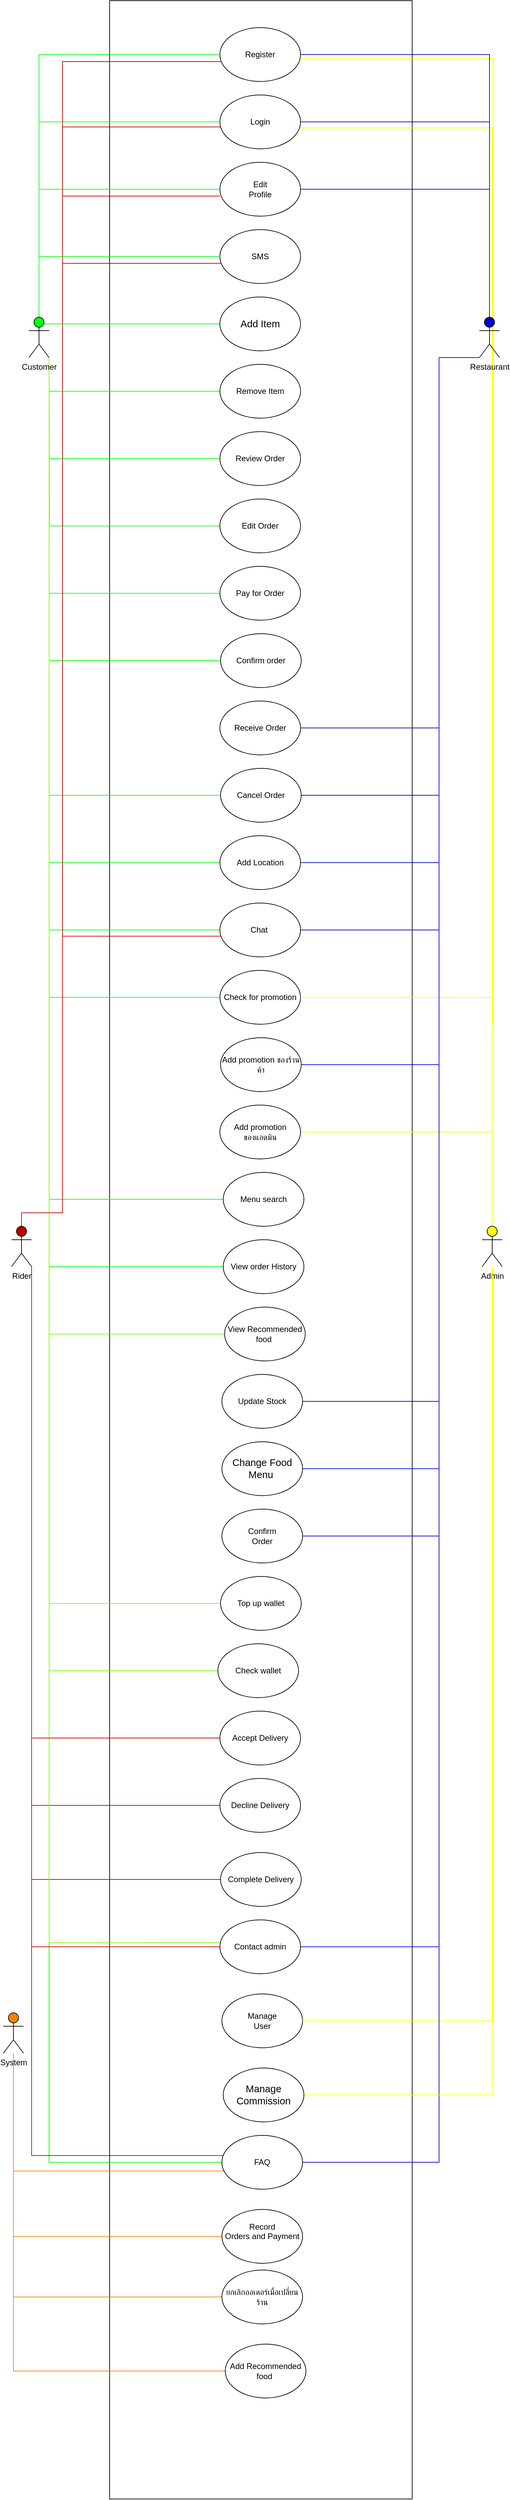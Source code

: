 <mxfile version="20.0.3" type="device"><diagram id="tJGun_K9cysOeGvgoUPV" name="Page-1"><mxGraphModel dx="868" dy="1651" grid="1" gridSize="10" guides="1" tooltips="1" connect="1" arrows="1" fold="1" page="1" pageScale="1" pageWidth="827" pageHeight="1169" math="0" shadow="0"><root><mxCell id="0"/><mxCell id="1" parent="0"/><mxCell id="fwKXvZx8PrVISNvGO5BB-1" value="" style="rounded=0;whiteSpace=wrap;html=1;" parent="1" vertex="1"><mxGeometry x="200" y="-1140" width="450" height="3710" as="geometry"/></mxCell><mxCell id="fwKXvZx8PrVISNvGO5BB-2" value="Register" style="ellipse;whiteSpace=wrap;html=1;" parent="1" vertex="1"><mxGeometry x="364" y="-1100" width="120" height="80" as="geometry"/></mxCell><mxCell id="fwKXvZx8PrVISNvGO5BB-48" style="edgeStyle=orthogonalEdgeStyle;rounded=0;orthogonalLoop=1;jettySize=auto;html=1;exitX=1;exitY=0.5;exitDx=0;exitDy=0;endArrow=none;endFill=0;entryX=0.5;entryY=0;entryDx=0;entryDy=0;entryPerimeter=0;strokeColor=#0000CC;" parent="1" source="fwKXvZx8PrVISNvGO5BB-3" target="fwKXvZx8PrVISNvGO5BB-29" edge="1"><mxGeometry relative="1" as="geometry"><mxPoint x="760" y="-960" as="targetPoint"/></mxGeometry></mxCell><mxCell id="fwKXvZx8PrVISNvGO5BB-3" value="Login" style="ellipse;whiteSpace=wrap;html=1;" parent="1" vertex="1"><mxGeometry x="364" y="-1000" width="120" height="80" as="geometry"/></mxCell><mxCell id="fwKXvZx8PrVISNvGO5BB-49" style="edgeStyle=orthogonalEdgeStyle;rounded=0;orthogonalLoop=1;jettySize=auto;html=1;exitX=1;exitY=0.5;exitDx=0;exitDy=0;entryX=0.5;entryY=0;entryDx=0;entryDy=0;entryPerimeter=0;endArrow=none;endFill=0;strokeColor=#0000CC;" parent="1" source="fwKXvZx8PrVISNvGO5BB-4" target="fwKXvZx8PrVISNvGO5BB-29" edge="1"><mxGeometry relative="1" as="geometry"/></mxCell><mxCell id="fwKXvZx8PrVISNvGO5BB-4" value="&lt;span&gt;Edit&lt;br&gt;Profile&lt;/span&gt;&lt;span lang=&quot;TH&quot;&gt;&lt;/span&gt;" style="ellipse;whiteSpace=wrap;html=1;" parent="1" vertex="1"><mxGeometry x="364" y="-900" width="120" height="80" as="geometry"/></mxCell><mxCell id="fwKXvZx8PrVISNvGO5BB-6" value="SMS" style="ellipse;whiteSpace=wrap;html=1;" parent="1" vertex="1"><mxGeometry x="364" y="-800" width="120" height="80" as="geometry"/></mxCell><mxCell id="fwKXvZx8PrVISNvGO5BB-35" style="edgeStyle=orthogonalEdgeStyle;rounded=0;orthogonalLoop=1;jettySize=auto;html=1;exitX=0;exitY=0.5;exitDx=0;exitDy=0;entryX=0.5;entryY=0;entryDx=0;entryDy=0;entryPerimeter=0;endArrow=none;endFill=0;strokeColor=#08FF18;" parent="1" source="fwKXvZx8PrVISNvGO5BB-7" target="fwKXvZx8PrVISNvGO5BB-26" edge="1"><mxGeometry relative="1" as="geometry"><Array as="points"><mxPoint x="95" y="-660"/></Array></mxGeometry></mxCell><mxCell id="fwKXvZx8PrVISNvGO5BB-7" value="&lt;span style=&quot;font-size:11.0pt;mso-bidi-font-size:14.0pt;&lt;br/&gt;line-height:107%;font-family:&amp;quot;Calibri&amp;quot;,sans-serif;mso-ascii-theme-font:minor-latin;&lt;br/&gt;mso-fareast-font-family:Calibri;mso-fareast-theme-font:minor-latin;mso-hansi-theme-font:&lt;br/&gt;minor-latin;mso-bidi-font-family:&amp;quot;Cordia New&amp;quot;;mso-bidi-theme-font:minor-bidi;&lt;br/&gt;mso-ansi-language:EN-US;mso-fareast-language:EN-US;mso-bidi-language:TH&quot;&gt;Add Item&lt;/span&gt;" style="ellipse;whiteSpace=wrap;html=1;" parent="1" vertex="1"><mxGeometry x="364" y="-700" width="120" height="80" as="geometry"/></mxCell><mxCell id="fwKXvZx8PrVISNvGO5BB-36" style="edgeStyle=orthogonalEdgeStyle;rounded=0;orthogonalLoop=1;jettySize=auto;html=1;exitX=0;exitY=0.5;exitDx=0;exitDy=0;entryX=1;entryY=1;entryDx=0;entryDy=0;entryPerimeter=0;endArrow=none;endFill=0;strokeColor=#08FF18;" parent="1" source="fwKXvZx8PrVISNvGO5BB-8" target="fwKXvZx8PrVISNvGO5BB-26" edge="1"><mxGeometry relative="1" as="geometry"><Array as="points"><mxPoint x="110" y="-560"/></Array></mxGeometry></mxCell><mxCell id="fwKXvZx8PrVISNvGO5BB-8" value="Remove Item" style="ellipse;whiteSpace=wrap;html=1;" parent="1" vertex="1"><mxGeometry x="364" y="-600" width="120" height="80" as="geometry"/></mxCell><mxCell id="fwKXvZx8PrVISNvGO5BB-37" style="edgeStyle=orthogonalEdgeStyle;rounded=0;orthogonalLoop=1;jettySize=auto;html=1;exitX=0;exitY=0.5;exitDx=0;exitDy=0;entryX=1;entryY=1;entryDx=0;entryDy=0;entryPerimeter=0;endArrow=none;endFill=0;strokeColor=#08FF18;" parent="1" source="fwKXvZx8PrVISNvGO5BB-9" target="fwKXvZx8PrVISNvGO5BB-26" edge="1"><mxGeometry relative="1" as="geometry"/></mxCell><mxCell id="fwKXvZx8PrVISNvGO5BB-9" value="Review Order" style="ellipse;whiteSpace=wrap;html=1;" parent="1" vertex="1"><mxGeometry x="364" y="-500" width="120" height="80" as="geometry"/></mxCell><mxCell id="fwKXvZx8PrVISNvGO5BB-38" style="edgeStyle=orthogonalEdgeStyle;rounded=0;orthogonalLoop=1;jettySize=auto;html=1;exitX=0;exitY=0.5;exitDx=0;exitDy=0;endArrow=none;endFill=0;strokeColor=#08FF18;" parent="1" source="fwKXvZx8PrVISNvGO5BB-10" edge="1"><mxGeometry relative="1" as="geometry"><mxPoint x="110" y="-610" as="targetPoint"/></mxGeometry></mxCell><mxCell id="fwKXvZx8PrVISNvGO5BB-10" value="Edit Order" style="ellipse;whiteSpace=wrap;html=1;" parent="1" vertex="1"><mxGeometry x="364" y="-400" width="120" height="80" as="geometry"/></mxCell><mxCell id="fwKXvZx8PrVISNvGO5BB-39" style="edgeStyle=orthogonalEdgeStyle;rounded=0;orthogonalLoop=1;jettySize=auto;html=1;exitX=0;exitY=0.5;exitDx=0;exitDy=0;entryX=1;entryY=1;entryDx=0;entryDy=0;entryPerimeter=0;endArrow=none;endFill=0;strokeColor=#08FF18;" parent="1" source="fwKXvZx8PrVISNvGO5BB-11" target="fwKXvZx8PrVISNvGO5BB-26" edge="1"><mxGeometry relative="1" as="geometry"/></mxCell><mxCell id="fwKXvZx8PrVISNvGO5BB-11" value="&lt;span&gt;Pay for Order&lt;/span&gt;" style="ellipse;whiteSpace=wrap;html=1;" parent="1" vertex="1"><mxGeometry x="364" y="-300" width="120" height="80" as="geometry"/></mxCell><mxCell id="fwKXvZx8PrVISNvGO5BB-12" value="Receive Order" style="ellipse;whiteSpace=wrap;html=1;" parent="1" vertex="1"><mxGeometry x="364" y="-100" width="120" height="80" as="geometry"/></mxCell><mxCell id="fwKXvZx8PrVISNvGO5BB-45" style="edgeStyle=orthogonalEdgeStyle;rounded=0;orthogonalLoop=1;jettySize=auto;html=1;exitX=0;exitY=0.5;exitDx=0;exitDy=0;endArrow=none;endFill=0;entryX=1;entryY=1;entryDx=0;entryDy=0;entryPerimeter=0;strokeColor=#08FF18;" parent="1" source="fwKXvZx8PrVISNvGO5BB-13" target="fwKXvZx8PrVISNvGO5BB-26" edge="1"><mxGeometry relative="1" as="geometry"/></mxCell><mxCell id="fwKXvZx8PrVISNvGO5BB-52" style="edgeStyle=orthogonalEdgeStyle;rounded=0;orthogonalLoop=1;jettySize=auto;html=1;exitX=1;exitY=0.5;exitDx=0;exitDy=0;entryX=0;entryY=1;entryDx=0;entryDy=0;entryPerimeter=0;endArrow=none;endFill=0;strokeColor=#0000CC;" parent="1" source="fwKXvZx8PrVISNvGO5BB-13" target="fwKXvZx8PrVISNvGO5BB-29" edge="1"><mxGeometry relative="1" as="geometry"><Array as="points"><mxPoint x="690" y="40"/><mxPoint x="690" y="-610"/></Array></mxGeometry></mxCell><mxCell id="fwKXvZx8PrVISNvGO5BB-13" value="Cancel Order" style="ellipse;whiteSpace=wrap;html=1;" parent="1" vertex="1"><mxGeometry x="365" width="120" height="80" as="geometry"/></mxCell><mxCell id="fwKXvZx8PrVISNvGO5BB-40" style="edgeStyle=orthogonalEdgeStyle;rounded=0;orthogonalLoop=1;jettySize=auto;html=1;exitX=0;exitY=0.5;exitDx=0;exitDy=0;entryX=1;entryY=1;entryDx=0;entryDy=0;entryPerimeter=0;endArrow=none;endFill=0;strokeColor=#08FF18;" parent="1" source="fwKXvZx8PrVISNvGO5BB-14" target="fwKXvZx8PrVISNvGO5BB-26" edge="1"><mxGeometry relative="1" as="geometry"/></mxCell><mxCell id="fwKXvZx8PrVISNvGO5BB-54" style="edgeStyle=orthogonalEdgeStyle;rounded=0;orthogonalLoop=1;jettySize=auto;html=1;exitX=1;exitY=0.5;exitDx=0;exitDy=0;entryX=0;entryY=1;entryDx=0;entryDy=0;entryPerimeter=0;endArrow=none;endFill=0;strokeColor=#0000CC;" parent="1" source="fwKXvZx8PrVISNvGO5BB-14" target="fwKXvZx8PrVISNvGO5BB-29" edge="1"><mxGeometry relative="1" as="geometry"><Array as="points"><mxPoint x="690" y="140"/><mxPoint x="690" y="-610"/></Array></mxGeometry></mxCell><mxCell id="fwKXvZx8PrVISNvGO5BB-14" value="Add Location" style="ellipse;whiteSpace=wrap;html=1;" parent="1" vertex="1"><mxGeometry x="364" y="100" width="120" height="80" as="geometry"/></mxCell><mxCell id="fwKXvZx8PrVISNvGO5BB-42" style="edgeStyle=orthogonalEdgeStyle;rounded=0;orthogonalLoop=1;jettySize=auto;html=1;exitX=0;exitY=0.5;exitDx=0;exitDy=0;entryX=1;entryY=1;entryDx=0;entryDy=0;entryPerimeter=0;endArrow=none;endFill=0;strokeColor=#08FF18;" parent="1" source="fwKXvZx8PrVISNvGO5BB-15" target="fwKXvZx8PrVISNvGO5BB-26" edge="1"><mxGeometry relative="1" as="geometry"/></mxCell><mxCell id="fwKXvZx8PrVISNvGO5BB-55" style="edgeStyle=orthogonalEdgeStyle;rounded=0;orthogonalLoop=1;jettySize=auto;html=1;exitX=1;exitY=0.5;exitDx=0;exitDy=0;entryX=0;entryY=1;entryDx=0;entryDy=0;entryPerimeter=0;endArrow=none;endFill=0;strokeColor=#0000CC;" parent="1" source="fwKXvZx8PrVISNvGO5BB-15" target="fwKXvZx8PrVISNvGO5BB-29" edge="1"><mxGeometry relative="1" as="geometry"><Array as="points"><mxPoint x="690" y="240"/><mxPoint x="690" y="-610"/></Array></mxGeometry></mxCell><mxCell id="fwKXvZx8PrVISNvGO5BB-15" value="Chat&amp;nbsp;" style="ellipse;whiteSpace=wrap;html=1;" parent="1" vertex="1"><mxGeometry x="364" y="200" width="120" height="80" as="geometry"/></mxCell><mxCell id="fwKXvZx8PrVISNvGO5BB-44" style="edgeStyle=orthogonalEdgeStyle;rounded=0;orthogonalLoop=1;jettySize=auto;html=1;exitX=0;exitY=0.5;exitDx=0;exitDy=0;entryX=1;entryY=1;entryDx=0;entryDy=0;entryPerimeter=0;endArrow=none;endFill=0;strokeColor=#08FF18;" parent="1" source="fwKXvZx8PrVISNvGO5BB-16" target="fwKXvZx8PrVISNvGO5BB-26" edge="1"><mxGeometry relative="1" as="geometry"/></mxCell><mxCell id="fwKXvZx8PrVISNvGO5BB-16" value="Check for promotion" style="ellipse;whiteSpace=wrap;html=1;" parent="1" vertex="1"><mxGeometry x="364" y="300" width="120" height="80" as="geometry"/></mxCell><mxCell id="fwKXvZx8PrVISNvGO5BB-17" value="Update Stock" style="ellipse;whiteSpace=wrap;html=1;" parent="1" vertex="1"><mxGeometry x="367" y="900" width="120" height="80" as="geometry"/></mxCell><mxCell id="fwKXvZx8PrVISNvGO5BB-18" value="&lt;span style=&quot;font-size:11.0pt;mso-bidi-font-size:14.0pt;&lt;br/&gt;line-height:107%;font-family:&amp;quot;Calibri&amp;quot;,sans-serif;mso-ascii-theme-font:minor-latin;&lt;br/&gt;mso-fareast-font-family:Calibri;mso-fareast-theme-font:minor-latin;mso-hansi-theme-font:&lt;br/&gt;minor-latin;mso-bidi-font-family:&amp;quot;Cordia New&amp;quot;;mso-bidi-theme-font:minor-bidi;&lt;br/&gt;mso-ansi-language:EN-US;mso-fareast-language:EN-US;mso-bidi-language:TH&quot;&gt;Change Food Menu&amp;nbsp;&lt;/span&gt;" style="ellipse;whiteSpace=wrap;html=1;" parent="1" vertex="1"><mxGeometry x="367" y="1000" width="120" height="80" as="geometry"/></mxCell><mxCell id="fwKXvZx8PrVISNvGO5BB-51" style="edgeStyle=orthogonalEdgeStyle;rounded=0;orthogonalLoop=1;jettySize=auto;html=1;exitX=1;exitY=0.5;exitDx=0;exitDy=0;endArrow=none;endFill=0;strokeColor=#0000CC;entryX=0;entryY=1;entryDx=0;entryDy=0;entryPerimeter=0;" parent="1" source="fwKXvZx8PrVISNvGO5BB-19" target="fwKXvZx8PrVISNvGO5BB-29" edge="1"><mxGeometry relative="1" as="geometry"><mxPoint x="740" y="500" as="targetPoint"/><Array as="points"><mxPoint x="690" y="1140"/><mxPoint x="690" y="-610"/></Array></mxGeometry></mxCell><mxCell id="fwKXvZx8PrVISNvGO5BB-19" value="&lt;span&gt;Confirm&lt;br&gt;Order&lt;/span&gt;" style="ellipse;whiteSpace=wrap;html=1;" parent="1" vertex="1"><mxGeometry x="367" y="1100" width="120" height="80" as="geometry"/></mxCell><mxCell id="fwKXvZx8PrVISNvGO5BB-21" value="&lt;span&gt;&lt;br&gt;&lt;br&gt;&lt;br&gt;Accept Delivery&lt;br&gt;&lt;br&gt;&lt;br&gt;&lt;br&gt;&lt;/span&gt;" style="ellipse;whiteSpace=wrap;html=1;" parent="1" vertex="1"><mxGeometry x="364" y="1400" width="120" height="80" as="geometry"/></mxCell><mxCell id="fwKXvZx8PrVISNvGO5BB-63" style="edgeStyle=orthogonalEdgeStyle;rounded=0;orthogonalLoop=1;jettySize=auto;html=1;exitX=0;exitY=0.5;exitDx=0;exitDy=0;entryX=1;entryY=1;entryDx=0;entryDy=0;entryPerimeter=0;endArrow=none;endFill=0;strokeColor=#B80000;" parent="1" source="fwKXvZx8PrVISNvGO5BB-22" target="fwKXvZx8PrVISNvGO5BB-27" edge="1"><mxGeometry relative="1" as="geometry"/></mxCell><mxCell id="fwKXvZx8PrVISNvGO5BB-22" value="&lt;span&gt;&lt;br&gt;&lt;br&gt;&lt;br&gt;Decline Delivery&lt;br&gt;&lt;br&gt;&lt;br&gt;&lt;br&gt;&lt;/span&gt;" style="ellipse;whiteSpace=wrap;html=1;" parent="1" vertex="1"><mxGeometry x="364" y="1500" width="120" height="80" as="geometry"/></mxCell><mxCell id="fwKXvZx8PrVISNvGO5BB-64" style="edgeStyle=orthogonalEdgeStyle;rounded=0;orthogonalLoop=1;jettySize=auto;html=1;exitX=0;exitY=0.5;exitDx=0;exitDy=0;endArrow=none;endFill=0;strokeColor=#B80000;" parent="1" source="fwKXvZx8PrVISNvGO5BB-23" edge="1"><mxGeometry relative="1" as="geometry"><mxPoint x="84" y="770" as="targetPoint"/><Array as="points"><mxPoint x="84" y="1440"/><mxPoint x="84" y="740"/></Array></mxGeometry></mxCell><mxCell id="fwKXvZx8PrVISNvGO5BB-23" value="&lt;p class=&quot;MsoNormal&quot;&gt;Complete Delivery&lt;/p&gt;" style="ellipse;whiteSpace=wrap;html=1;" parent="1" vertex="1"><mxGeometry x="365" y="1610" width="120" height="80" as="geometry"/></mxCell><mxCell id="fwKXvZx8PrVISNvGO5BB-24" value="&lt;span&gt;Manage&lt;br&gt;&lt;/span&gt;&lt;span&gt;User&lt;br&gt;&lt;/span&gt;" style="ellipse;whiteSpace=wrap;html=1;" parent="1" vertex="1"><mxGeometry x="367" y="1820" width="120" height="80" as="geometry"/></mxCell><mxCell id="fwKXvZx8PrVISNvGO5BB-30" style="edgeStyle=orthogonalEdgeStyle;rounded=0;orthogonalLoop=1;jettySize=auto;html=1;exitX=0.5;exitY=0;exitDx=0;exitDy=0;exitPerimeter=0;entryX=0;entryY=0.5;entryDx=0;entryDy=0;endArrow=none;endFill=0;strokeColor=#08FF18;" parent="1" source="fwKXvZx8PrVISNvGO5BB-26" target="fwKXvZx8PrVISNvGO5BB-2" edge="1"><mxGeometry relative="1" as="geometry"/></mxCell><mxCell id="fwKXvZx8PrVISNvGO5BB-31" style="edgeStyle=orthogonalEdgeStyle;rounded=0;orthogonalLoop=1;jettySize=auto;html=1;exitX=0.5;exitY=0;exitDx=0;exitDy=0;exitPerimeter=0;entryX=0;entryY=0.5;entryDx=0;entryDy=0;endArrow=none;endFill=0;strokeColor=#08FF18;" parent="1" source="fwKXvZx8PrVISNvGO5BB-26" target="fwKXvZx8PrVISNvGO5BB-3" edge="1"><mxGeometry relative="1" as="geometry"/></mxCell><mxCell id="fwKXvZx8PrVISNvGO5BB-32" style="edgeStyle=orthogonalEdgeStyle;rounded=0;orthogonalLoop=1;jettySize=auto;html=1;exitX=0.5;exitY=0;exitDx=0;exitDy=0;exitPerimeter=0;entryX=0;entryY=0.5;entryDx=0;entryDy=0;endArrow=none;endFill=0;strokeColor=#08FF18;" parent="1" source="fwKXvZx8PrVISNvGO5BB-26" target="fwKXvZx8PrVISNvGO5BB-4" edge="1"><mxGeometry relative="1" as="geometry"/></mxCell><mxCell id="fwKXvZx8PrVISNvGO5BB-33" style="edgeStyle=orthogonalEdgeStyle;rounded=0;orthogonalLoop=1;jettySize=auto;html=1;exitX=0.5;exitY=0;exitDx=0;exitDy=0;exitPerimeter=0;entryX=0;entryY=0.5;entryDx=0;entryDy=0;endArrow=none;endFill=0;strokeColor=#08FF18;" parent="1" source="fwKXvZx8PrVISNvGO5BB-26" target="fwKXvZx8PrVISNvGO5BB-6" edge="1"><mxGeometry relative="1" as="geometry"/></mxCell><mxCell id="fwKXvZx8PrVISNvGO5BB-34" style="edgeStyle=orthogonalEdgeStyle;rounded=0;orthogonalLoop=1;jettySize=auto;html=1;exitX=0.5;exitY=0;exitDx=0;exitDy=0;exitPerimeter=0;endArrow=none;endFill=0;" parent="1" source="fwKXvZx8PrVISNvGO5BB-26" edge="1"><mxGeometry relative="1" as="geometry"><mxPoint x="95.381" y="-670.381" as="targetPoint"/></mxGeometry></mxCell><mxCell id="ivr9TWK6Z9uyhSZpPPbI-14" style="edgeStyle=orthogonalEdgeStyle;rounded=0;orthogonalLoop=1;jettySize=auto;html=1;entryX=0;entryY=0.5;entryDx=0;entryDy=0;fontColor=#FF0000;endArrow=none;endFill=0;strokeColor=#00FF00;" parent="1" source="fwKXvZx8PrVISNvGO5BB-26" target="ivr9TWK6Z9uyhSZpPPbI-1" edge="1"><mxGeometry relative="1" as="geometry"><Array as="points"><mxPoint x="110" y="640"/></Array></mxGeometry></mxCell><mxCell id="ivr9TWK6Z9uyhSZpPPbI-16" style="edgeStyle=orthogonalEdgeStyle;rounded=0;orthogonalLoop=1;jettySize=auto;html=1;fontColor=#FF0000;endArrow=none;endFill=0;strokeColor=#00FF00;entryX=0;entryY=0.5;entryDx=0;entryDy=0;" parent="1" source="fwKXvZx8PrVISNvGO5BB-26" target="ivr9TWK6Z9uyhSZpPPbI-3" edge="1"><mxGeometry relative="1" as="geometry"><Array as="points"><mxPoint x="110" y="740"/></Array></mxGeometry></mxCell><mxCell id="ivr9TWK6Z9uyhSZpPPbI-18" style="edgeStyle=orthogonalEdgeStyle;rounded=0;orthogonalLoop=1;jettySize=auto;html=1;fontColor=#FF0000;endArrow=none;endFill=0;strokeColor=#00FF00;entryX=0;entryY=0.5;entryDx=0;entryDy=0;" parent="1" source="fwKXvZx8PrVISNvGO5BB-26" target="ivr9TWK6Z9uyhSZpPPbI-8" edge="1"><mxGeometry relative="1" as="geometry"><Array as="points"><mxPoint x="110" y="2070"/></Array></mxGeometry></mxCell><mxCell id="ivr9TWK6Z9uyhSZpPPbI-21" style="edgeStyle=orthogonalEdgeStyle;rounded=0;orthogonalLoop=1;jettySize=auto;html=1;entryX=0.009;entryY=0.421;entryDx=0;entryDy=0;entryPerimeter=0;fontColor=#FF0000;endArrow=none;endFill=0;strokeColor=#80FF00;" parent="1" source="fwKXvZx8PrVISNvGO5BB-26" target="ivr9TWK6Z9uyhSZpPPbI-6" edge="1"><mxGeometry relative="1" as="geometry"><Array as="points"><mxPoint x="110" y="1744"/></Array></mxGeometry></mxCell><mxCell id="NIfbKRAJtZ1ewS4XkptT-4" style="edgeStyle=orthogonalEdgeStyle;rounded=0;orthogonalLoop=1;jettySize=auto;html=1;endArrow=none;endFill=0;strokeColor=#80FF00;" parent="1" source="fwKXvZx8PrVISNvGO5BB-26" target="NIfbKRAJtZ1ewS4XkptT-2" edge="1"><mxGeometry relative="1" as="geometry"><Array as="points"><mxPoint x="110" y="840"/></Array></mxGeometry></mxCell><mxCell id="VPxpVfefWtWQnGLUJRFV-8" style="edgeStyle=orthogonalEdgeStyle;rounded=0;orthogonalLoop=1;jettySize=auto;html=1;entryX=0;entryY=0.5;entryDx=0;entryDy=0;strokeColor=#00FF00;endArrow=none;endFill=0;" parent="1" source="fwKXvZx8PrVISNvGO5BB-26" target="VPxpVfefWtWQnGLUJRFV-7" edge="1"><mxGeometry relative="1" as="geometry"><Array as="points"><mxPoint x="110" y="-160"/></Array></mxGeometry></mxCell><mxCell id="VPxpVfefWtWQnGLUJRFV-16" style="edgeStyle=orthogonalEdgeStyle;rounded=0;orthogonalLoop=1;jettySize=auto;html=1;entryX=0;entryY=0.5;entryDx=0;entryDy=0;endArrow=none;endFill=0;strokeColor=#80FF00;" parent="1" source="fwKXvZx8PrVISNvGO5BB-26" target="VPxpVfefWtWQnGLUJRFV-1" edge="1"><mxGeometry relative="1" as="geometry"><Array as="points"><mxPoint x="110" y="1240"/></Array></mxGeometry></mxCell><mxCell id="VPxpVfefWtWQnGLUJRFV-17" style="edgeStyle=orthogonalEdgeStyle;rounded=0;orthogonalLoop=1;jettySize=auto;html=1;entryX=0;entryY=0.5;entryDx=0;entryDy=0;endArrow=none;endFill=0;strokeColor=#80FF00;" parent="1" source="fwKXvZx8PrVISNvGO5BB-26" target="VPxpVfefWtWQnGLUJRFV-3" edge="1"><mxGeometry relative="1" as="geometry"><Array as="points"><mxPoint x="110" y="1340"/></Array></mxGeometry></mxCell><mxCell id="fwKXvZx8PrVISNvGO5BB-26" value="Customer" style="shape=umlActor;verticalLabelPosition=bottom;verticalAlign=top;html=1;outlineConnect=0;fillColor=#08FF18;" parent="1" vertex="1"><mxGeometry x="80" y="-670" width="30" height="60" as="geometry"/></mxCell><mxCell id="fwKXvZx8PrVISNvGO5BB-58" style="edgeStyle=orthogonalEdgeStyle;rounded=0;orthogonalLoop=1;jettySize=auto;html=1;exitX=0.5;exitY=0;exitDx=0;exitDy=0;exitPerimeter=0;endArrow=none;endFill=0;entryX=0.018;entryY=0.631;entryDx=0;entryDy=0;entryPerimeter=0;fillColor=#f8cecc;strokeColor=#B80000;" parent="1" source="fwKXvZx8PrVISNvGO5BB-27" target="fwKXvZx8PrVISNvGO5BB-2" edge="1"><mxGeometry relative="1" as="geometry"><mxPoint x="150" y="-1030" as="targetPoint"/><Array as="points"><mxPoint x="69" y="660"/><mxPoint x="130" y="660"/><mxPoint x="130" y="-1049"/></Array></mxGeometry></mxCell><mxCell id="fwKXvZx8PrVISNvGO5BB-60" style="edgeStyle=orthogonalEdgeStyle;rounded=0;orthogonalLoop=1;jettySize=auto;html=1;exitX=0.5;exitY=0;exitDx=0;exitDy=0;exitPerimeter=0;endArrow=none;endFill=0;strokeColor=#B80000;entryX=0.004;entryY=0.594;entryDx=0;entryDy=0;entryPerimeter=0;" parent="1" source="fwKXvZx8PrVISNvGO5BB-27" target="fwKXvZx8PrVISNvGO5BB-3" edge="1"><mxGeometry relative="1" as="geometry"><mxPoint x="190" y="-950" as="targetPoint"/><Array as="points"><mxPoint x="69" y="660"/><mxPoint x="130" y="660"/><mxPoint x="130" y="-952"/></Array></mxGeometry></mxCell><mxCell id="fwKXvZx8PrVISNvGO5BB-61" style="edgeStyle=orthogonalEdgeStyle;rounded=0;orthogonalLoop=1;jettySize=auto;html=1;exitX=0.5;exitY=0;exitDx=0;exitDy=0;exitPerimeter=0;endArrow=none;endFill=0;strokeColor=#B80000;entryX=0.001;entryY=0.628;entryDx=0;entryDy=0;entryPerimeter=0;" parent="1" source="fwKXvZx8PrVISNvGO5BB-27" target="fwKXvZx8PrVISNvGO5BB-4" edge="1"><mxGeometry relative="1" as="geometry"><mxPoint x="170" y="-850" as="targetPoint"/><Array as="points"><mxPoint x="69" y="660"/><mxPoint x="130" y="660"/><mxPoint x="130" y="-850"/></Array></mxGeometry></mxCell><mxCell id="fwKXvZx8PrVISNvGO5BB-62" style="edgeStyle=orthogonalEdgeStyle;rounded=0;orthogonalLoop=1;jettySize=auto;html=1;exitX=1;exitY=1;exitDx=0;exitDy=0;exitPerimeter=0;entryX=0;entryY=0.5;entryDx=0;entryDy=0;endArrow=none;endFill=0;strokeColor=#B80000;" parent="1" source="fwKXvZx8PrVISNvGO5BB-27" target="fwKXvZx8PrVISNvGO5BB-21" edge="1"><mxGeometry relative="1" as="geometry"/></mxCell><mxCell id="fwKXvZx8PrVISNvGO5BB-70" style="edgeStyle=orthogonalEdgeStyle;rounded=0;orthogonalLoop=1;jettySize=auto;html=1;exitX=0.5;exitY=0;exitDx=0;exitDy=0;exitPerimeter=0;entryX=0.016;entryY=0.624;entryDx=0;entryDy=0;entryPerimeter=0;endArrow=none;endFill=0;strokeColor=#B80000;" parent="1" source="fwKXvZx8PrVISNvGO5BB-27" target="fwKXvZx8PrVISNvGO5BB-6" edge="1"><mxGeometry relative="1" as="geometry"><Array as="points"><mxPoint x="69" y="660"/><mxPoint x="130" y="660"/><mxPoint x="130" y="-750"/><mxPoint x="364" y="-750"/></Array></mxGeometry></mxCell><mxCell id="ivr9TWK6Z9uyhSZpPPbI-13" style="edgeStyle=orthogonalEdgeStyle;rounded=0;orthogonalLoop=1;jettySize=auto;html=1;endArrow=none;endFill=0;strokeColor=#CC0000;fontColor=#FF0000;entryX=0;entryY=0.5;entryDx=0;entryDy=0;" parent="1" edge="1" target="ivr9TWK6Z9uyhSZpPPbI-6"><mxGeometry relative="1" as="geometry"><Array as="points"><mxPoint x="84" y="1750"/></Array><mxPoint x="84" y="741" as="sourcePoint"/><mxPoint x="361" y="1841" as="targetPoint"/></mxGeometry></mxCell><mxCell id="ivr9TWK6Z9uyhSZpPPbI-19" style="edgeStyle=orthogonalEdgeStyle;rounded=0;orthogonalLoop=1;jettySize=auto;html=1;entryX=0.028;entryY=0.356;entryDx=0;entryDy=0;entryPerimeter=0;fontColor=#FF0000;endArrow=none;endFill=0;strokeColor=#CC0000;exitX=1;exitY=1;exitDx=0;exitDy=0;exitPerimeter=0;" parent="1" source="fwKXvZx8PrVISNvGO5BB-27" target="ivr9TWK6Z9uyhSZpPPbI-8" edge="1"><mxGeometry relative="1" as="geometry"><Array as="points"><mxPoint x="84" y="2060"/><mxPoint x="370" y="2060"/></Array><mxPoint x="78" y="740" as="sourcePoint"/><mxPoint x="361.96" y="2108" as="targetPoint"/></mxGeometry></mxCell><mxCell id="NIfbKRAJtZ1ewS4XkptT-1" style="edgeStyle=orthogonalEdgeStyle;rounded=0;orthogonalLoop=1;jettySize=auto;html=1;entryX=0.016;entryY=0.615;entryDx=0;entryDy=0;entryPerimeter=0;strokeColor=#CC0000;endArrow=none;endFill=0;" parent="1" source="fwKXvZx8PrVISNvGO5BB-27" target="fwKXvZx8PrVISNvGO5BB-15" edge="1"><mxGeometry relative="1" as="geometry"><Array as="points"><mxPoint x="69" y="660"/><mxPoint x="130" y="660"/><mxPoint x="130" y="249"/></Array></mxGeometry></mxCell><mxCell id="fwKXvZx8PrVISNvGO5BB-27" value="Rider" style="shape=umlActor;verticalLabelPosition=bottom;verticalAlign=top;html=1;outlineConnect=0;fillColor=#B80000;" parent="1" vertex="1"><mxGeometry x="54" y="680" width="30" height="60" as="geometry"/></mxCell><mxCell id="fwKXvZx8PrVISNvGO5BB-67" style="edgeStyle=orthogonalEdgeStyle;rounded=0;orthogonalLoop=1;jettySize=auto;html=1;exitX=0.5;exitY=0;exitDx=0;exitDy=0;exitPerimeter=0;endArrow=none;endFill=0;strokeColor=#FFFF00;entryX=0.994;entryY=0.578;entryDx=0;entryDy=0;entryPerimeter=0;" parent="1" source="fwKXvZx8PrVISNvGO5BB-28" target="fwKXvZx8PrVISNvGO5BB-2" edge="1"><mxGeometry relative="1" as="geometry"><mxPoint x="660" y="-1050" as="targetPoint"/><Array as="points"><mxPoint x="769" y="380"/><mxPoint x="770" y="380"/><mxPoint x="770" y="-1054"/></Array></mxGeometry></mxCell><mxCell id="fwKXvZx8PrVISNvGO5BB-68" style="edgeStyle=orthogonalEdgeStyle;rounded=0;orthogonalLoop=1;jettySize=auto;html=1;exitX=0.5;exitY=0;exitDx=0;exitDy=0;exitPerimeter=0;entryX=0.997;entryY=0.612;entryDx=0;entryDy=0;entryPerimeter=0;endArrow=none;endFill=0;strokeColor=#FFFF00;" parent="1" source="fwKXvZx8PrVISNvGO5BB-28" target="fwKXvZx8PrVISNvGO5BB-3" edge="1"><mxGeometry relative="1" as="geometry"><Array as="points"><mxPoint x="769" y="-951"/></Array></mxGeometry></mxCell><mxCell id="fwKXvZx8PrVISNvGO5BB-69" style="edgeStyle=orthogonalEdgeStyle;rounded=0;orthogonalLoop=1;jettySize=auto;html=1;exitX=0.5;exitY=0;exitDx=0;exitDy=0;exitPerimeter=0;entryX=1;entryY=0.5;entryDx=0;entryDy=0;endArrow=none;endFill=0;strokeColor=#FFFF00;" parent="1" source="fwKXvZx8PrVISNvGO5BB-28" target="fwKXvZx8PrVISNvGO5BB-16" edge="1"><mxGeometry relative="1" as="geometry"><Array as="points"><mxPoint x="769" y="340"/></Array></mxGeometry></mxCell><mxCell id="fwKXvZx8PrVISNvGO5BB-72" style="edgeStyle=orthogonalEdgeStyle;rounded=0;orthogonalLoop=1;jettySize=auto;html=1;entryX=1;entryY=0.5;entryDx=0;entryDy=0;endArrow=none;endFill=0;strokeColor=#FFFF00;" parent="1" target="fwKXvZx8PrVISNvGO5BB-24" edge="1"><mxGeometry relative="1" as="geometry"><Array as="points"><mxPoint x="770" y="740"/><mxPoint x="770" y="1860"/></Array><mxPoint x="769" y="740" as="sourcePoint"/></mxGeometry></mxCell><mxCell id="VPxpVfefWtWQnGLUJRFV-11" style="edgeStyle=orthogonalEdgeStyle;rounded=0;orthogonalLoop=1;jettySize=auto;html=1;entryX=1;entryY=0.5;entryDx=0;entryDy=0;endArrow=none;endFill=0;strokeColor=#FFFF00;" parent="1" source="fwKXvZx8PrVISNvGO5BB-28" target="VPxpVfefWtWQnGLUJRFV-10" edge="1"><mxGeometry relative="1" as="geometry"><Array as="points"><mxPoint x="769" y="540"/></Array></mxGeometry></mxCell><mxCell id="fwKXvZx8PrVISNvGO5BB-28" value="Admin" style="shape=umlActor;verticalLabelPosition=bottom;verticalAlign=top;html=1;outlineConnect=0;fillColor=#FFFF00;" parent="1" vertex="1"><mxGeometry x="754" y="680" width="30" height="60" as="geometry"/></mxCell><mxCell id="fwKXvZx8PrVISNvGO5BB-46" style="edgeStyle=orthogonalEdgeStyle;rounded=0;orthogonalLoop=1;jettySize=auto;html=1;exitX=0;exitY=1;exitDx=0;exitDy=0;exitPerimeter=0;entryX=1;entryY=0.5;entryDx=0;entryDy=0;endArrow=none;endFill=0;strokeColor=#0000CC;" parent="1" source="fwKXvZx8PrVISNvGO5BB-29" target="fwKXvZx8PrVISNvGO5BB-17" edge="1"><mxGeometry relative="1" as="geometry"><Array as="points"><mxPoint x="690" y="-610"/><mxPoint x="690" y="940"/></Array></mxGeometry></mxCell><mxCell id="fwKXvZx8PrVISNvGO5BB-47" style="edgeStyle=orthogonalEdgeStyle;rounded=0;orthogonalLoop=1;jettySize=auto;html=1;exitX=0.5;exitY=0;exitDx=0;exitDy=0;exitPerimeter=0;entryX=1;entryY=0.5;entryDx=0;entryDy=0;endArrow=none;endFill=0;strokeColor=#0000CC;" parent="1" source="fwKXvZx8PrVISNvGO5BB-29" target="fwKXvZx8PrVISNvGO5BB-2" edge="1"><mxGeometry relative="1" as="geometry"/></mxCell><mxCell id="fwKXvZx8PrVISNvGO5BB-65" style="edgeStyle=orthogonalEdgeStyle;rounded=0;orthogonalLoop=1;jettySize=auto;html=1;exitX=0;exitY=1;exitDx=0;exitDy=0;exitPerimeter=0;entryX=1;entryY=0.5;entryDx=0;entryDy=0;endArrow=none;endFill=0;strokeColor=#0000FF;" parent="1" source="fwKXvZx8PrVISNvGO5BB-29" target="fwKXvZx8PrVISNvGO5BB-18" edge="1"><mxGeometry relative="1" as="geometry"><Array as="points"><mxPoint x="690" y="-610"/><mxPoint x="690" y="1040"/></Array></mxGeometry></mxCell><mxCell id="fwKXvZx8PrVISNvGO5BB-66" style="edgeStyle=orthogonalEdgeStyle;rounded=0;orthogonalLoop=1;jettySize=auto;html=1;exitX=0;exitY=1;exitDx=0;exitDy=0;exitPerimeter=0;entryX=1;entryY=0.5;entryDx=0;entryDy=0;endArrow=none;endFill=0;strokeColor=#0000CC;" parent="1" source="fwKXvZx8PrVISNvGO5BB-29" target="fwKXvZx8PrVISNvGO5BB-12" edge="1"><mxGeometry relative="1" as="geometry"><Array as="points"><mxPoint x="690" y="-610"/><mxPoint x="690" y="-60"/></Array></mxGeometry></mxCell><mxCell id="ivr9TWK6Z9uyhSZpPPbI-10" style="edgeStyle=orthogonalEdgeStyle;rounded=0;orthogonalLoop=1;jettySize=auto;html=1;entryX=1;entryY=0.5;entryDx=0;entryDy=0;endArrow=none;endFill=0;strokeColor=#0000FF;" parent="1" source="fwKXvZx8PrVISNvGO5BB-29" target="ivr9TWK6Z9uyhSZpPPbI-6" edge="1"><mxGeometry relative="1" as="geometry"><Array as="points"><mxPoint x="690" y="-610"/><mxPoint x="690" y="1750"/></Array></mxGeometry></mxCell><mxCell id="ivr9TWK6Z9uyhSZpPPbI-20" style="edgeStyle=orthogonalEdgeStyle;rounded=0;orthogonalLoop=1;jettySize=auto;html=1;entryX=1;entryY=0.5;entryDx=0;entryDy=0;fontColor=#FF0000;endArrow=none;endFill=0;strokeColor=#0000CC;" parent="1" source="fwKXvZx8PrVISNvGO5BB-29" target="ivr9TWK6Z9uyhSZpPPbI-8" edge="1"><mxGeometry relative="1" as="geometry"><Array as="points"><mxPoint x="690" y="-610"/><mxPoint x="690" y="2070"/></Array></mxGeometry></mxCell><mxCell id="VPxpVfefWtWQnGLUJRFV-12" style="edgeStyle=orthogonalEdgeStyle;rounded=0;orthogonalLoop=1;jettySize=auto;html=1;entryX=1;entryY=0.5;entryDx=0;entryDy=0;endArrow=none;endFill=0;strokeColor=#0000FF;" parent="1" source="fwKXvZx8PrVISNvGO5BB-29" target="VPxpVfefWtWQnGLUJRFV-9" edge="1"><mxGeometry relative="1" as="geometry"><Array as="points"><mxPoint x="690" y="-610"/><mxPoint x="690" y="440"/></Array></mxGeometry></mxCell><mxCell id="fwKXvZx8PrVISNvGO5BB-29" value="Restaurant" style="shape=umlActor;verticalLabelPosition=bottom;verticalAlign=top;html=1;outlineConnect=0;fillColor=#0000CC;" parent="1" vertex="1"><mxGeometry x="750" y="-670" width="30" height="60" as="geometry"/></mxCell><mxCell id="D5hfRoazLCwTWWSijrSs-1" value="&lt;span&gt;&lt;br&gt;&lt;br&gt;Record&lt;br&gt;Orders and Payment&lt;br&gt;&lt;br&gt;&lt;br&gt;&lt;br&gt;&lt;/span&gt;" style="ellipse;whiteSpace=wrap;html=1;" parent="1" vertex="1"><mxGeometry x="367" y="2140" width="120" height="80" as="geometry"/></mxCell><mxCell id="D5hfRoazLCwTWWSijrSs-4" style="edgeStyle=orthogonalEdgeStyle;rounded=0;orthogonalLoop=1;jettySize=auto;html=1;exitX=1;exitY=0.5;exitDx=0;exitDy=0;endArrow=none;endFill=0;strokeColor=#FFFF00;" parent="1" source="D5hfRoazLCwTWWSijrSs-3" target="fwKXvZx8PrVISNvGO5BB-28" edge="1"><mxGeometry relative="1" as="geometry"><Array as="points"><mxPoint x="769" y="1970"/></Array></mxGeometry></mxCell><mxCell id="D5hfRoazLCwTWWSijrSs-3" value="&lt;span style=&quot;font-size:11.0pt;mso-bidi-font-size:14.0pt;&lt;br/&gt;line-height:107%;font-family:&amp;quot;Calibri&amp;quot;,sans-serif;mso-ascii-theme-font:minor-latin;&lt;br/&gt;mso-fareast-font-family:Calibri;mso-fareast-theme-font:minor-latin;mso-hansi-theme-font:&lt;br/&gt;minor-latin;mso-bidi-font-family:&amp;quot;Cordia New&amp;quot;;mso-bidi-theme-font:minor-bidi;&lt;br/&gt;mso-ansi-language:EN-US;mso-fareast-language:EN-US;mso-bidi-language:TH&quot;&gt;Manage&lt;br/&gt;Commission&lt;/span&gt;&lt;span&gt;&lt;br&gt;&lt;/span&gt;" style="ellipse;whiteSpace=wrap;html=1;" parent="1" vertex="1"><mxGeometry x="369" y="1930" width="120" height="80" as="geometry"/></mxCell><mxCell id="ivr9TWK6Z9uyhSZpPPbI-1" value="Menu search" style="ellipse;whiteSpace=wrap;html=1;" parent="1" vertex="1"><mxGeometry x="369" y="600" width="120" height="80" as="geometry"/></mxCell><mxCell id="ivr9TWK6Z9uyhSZpPPbI-3" value="View order History" style="ellipse;whiteSpace=wrap;html=1;" parent="1" vertex="1"><mxGeometry x="369" y="700" width="120" height="80" as="geometry"/></mxCell><mxCell id="ivr9TWK6Z9uyhSZpPPbI-5" style="edgeStyle=orthogonalEdgeStyle;rounded=0;orthogonalLoop=1;jettySize=auto;html=1;entryX=0;entryY=0.5;entryDx=0;entryDy=0;strokeColor=#FF8000;endArrow=none;endFill=0;" parent="1" source="ivr9TWK6Z9uyhSZpPPbI-4" target="D5hfRoazLCwTWWSijrSs-1" edge="1"><mxGeometry relative="1" as="geometry"><Array as="points"><mxPoint x="57" y="2180"/></Array></mxGeometry></mxCell><mxCell id="ivr9TWK6Z9uyhSZpPPbI-9" style="edgeStyle=orthogonalEdgeStyle;rounded=0;orthogonalLoop=1;jettySize=auto;html=1;entryX=0.025;entryY=0.663;entryDx=0;entryDy=0;entryPerimeter=0;endArrow=none;endFill=0;strokeColor=#FF8000;" parent="1" edge="1" target="ivr9TWK6Z9uyhSZpPPbI-8"><mxGeometry relative="1" as="geometry"><Array as="points"><mxPoint x="57" y="2083"/></Array><mxPoint x="57" y="1908" as="sourcePoint"/><mxPoint x="366.4" y="2131.2" as="targetPoint"/></mxGeometry></mxCell><mxCell id="VPxpVfefWtWQnGLUJRFV-14" style="edgeStyle=orthogonalEdgeStyle;rounded=0;orthogonalLoop=1;jettySize=auto;html=1;entryX=0;entryY=0.5;entryDx=0;entryDy=0;endArrow=none;endFill=0;strokeColor=#FF8000;" parent="1" source="ivr9TWK6Z9uyhSZpPPbI-4" target="VPxpVfefWtWQnGLUJRFV-13" edge="1"><mxGeometry relative="1" as="geometry"><Array as="points"><mxPoint x="57" y="2380"/></Array></mxGeometry></mxCell><mxCell id="VPxpVfefWtWQnGLUJRFV-15" style="edgeStyle=orthogonalEdgeStyle;rounded=0;orthogonalLoop=1;jettySize=auto;html=1;endArrow=none;endFill=0;strokeColor=#FF8000;" parent="1" source="ivr9TWK6Z9uyhSZpPPbI-4" target="VPxpVfefWtWQnGLUJRFV-5" edge="1"><mxGeometry relative="1" as="geometry"><Array as="points"><mxPoint x="57" y="2270"/></Array></mxGeometry></mxCell><mxCell id="ivr9TWK6Z9uyhSZpPPbI-4" value="System" style="shape=umlActor;verticalLabelPosition=bottom;verticalAlign=top;html=1;outlineConnect=0;fillColor=#FF8000;" parent="1" vertex="1"><mxGeometry x="42" y="1848" width="30" height="60" as="geometry"/></mxCell><mxCell id="ivr9TWK6Z9uyhSZpPPbI-6" value="Contact admin" style="ellipse;whiteSpace=wrap;html=1;fillColor=#FFFFFF;" parent="1" vertex="1"><mxGeometry x="364" y="1710" width="120" height="80" as="geometry"/></mxCell><mxCell id="ivr9TWK6Z9uyhSZpPPbI-8" value="FAQ" style="ellipse;whiteSpace=wrap;html=1;fillColor=#FFFFFF;" parent="1" vertex="1"><mxGeometry x="367" y="2030" width="120" height="80" as="geometry"/></mxCell><mxCell id="NIfbKRAJtZ1ewS4XkptT-2" value="View Recommended food&amp;nbsp;" style="ellipse;whiteSpace=wrap;html=1;" parent="1" vertex="1"><mxGeometry x="371" y="800" width="120" height="80" as="geometry"/></mxCell><mxCell id="VPxpVfefWtWQnGLUJRFV-1" value="Top up wallet" style="ellipse;whiteSpace=wrap;html=1;" parent="1" vertex="1"><mxGeometry x="365" y="1200" width="120" height="80" as="geometry"/></mxCell><mxCell id="VPxpVfefWtWQnGLUJRFV-3" value="Check wallet" style="ellipse;whiteSpace=wrap;html=1;" parent="1" vertex="1"><mxGeometry x="361" y="1300" width="120" height="80" as="geometry"/></mxCell><mxCell id="VPxpVfefWtWQnGLUJRFV-5" value="ยกเลิกออเดอร์เมื่อเปลี่ยนร้าน" style="ellipse;whiteSpace=wrap;html=1;" parent="1" vertex="1"><mxGeometry x="367" y="2230" width="120" height="80" as="geometry"/></mxCell><mxCell id="VPxpVfefWtWQnGLUJRFV-7" value="Confirm order" style="ellipse;whiteSpace=wrap;html=1;" parent="1" vertex="1"><mxGeometry x="365" y="-200" width="120" height="80" as="geometry"/></mxCell><mxCell id="VPxpVfefWtWQnGLUJRFV-9" value="Add promotion ของร้านค้า" style="ellipse;whiteSpace=wrap;html=1;" parent="1" vertex="1"><mxGeometry x="365" y="400" width="120" height="80" as="geometry"/></mxCell><mxCell id="VPxpVfefWtWQnGLUJRFV-10" value="Add promotion&lt;br&gt;ของแอดมิน" style="ellipse;whiteSpace=wrap;html=1;" parent="1" vertex="1"><mxGeometry x="364" y="500" width="120" height="80" as="geometry"/></mxCell><mxCell id="VPxpVfefWtWQnGLUJRFV-13" value="Add Recommended food&amp;nbsp;" style="ellipse;whiteSpace=wrap;html=1;" parent="1" vertex="1"><mxGeometry x="372" y="2340" width="120" height="80" as="geometry"/></mxCell></root></mxGraphModel></diagram></mxfile>